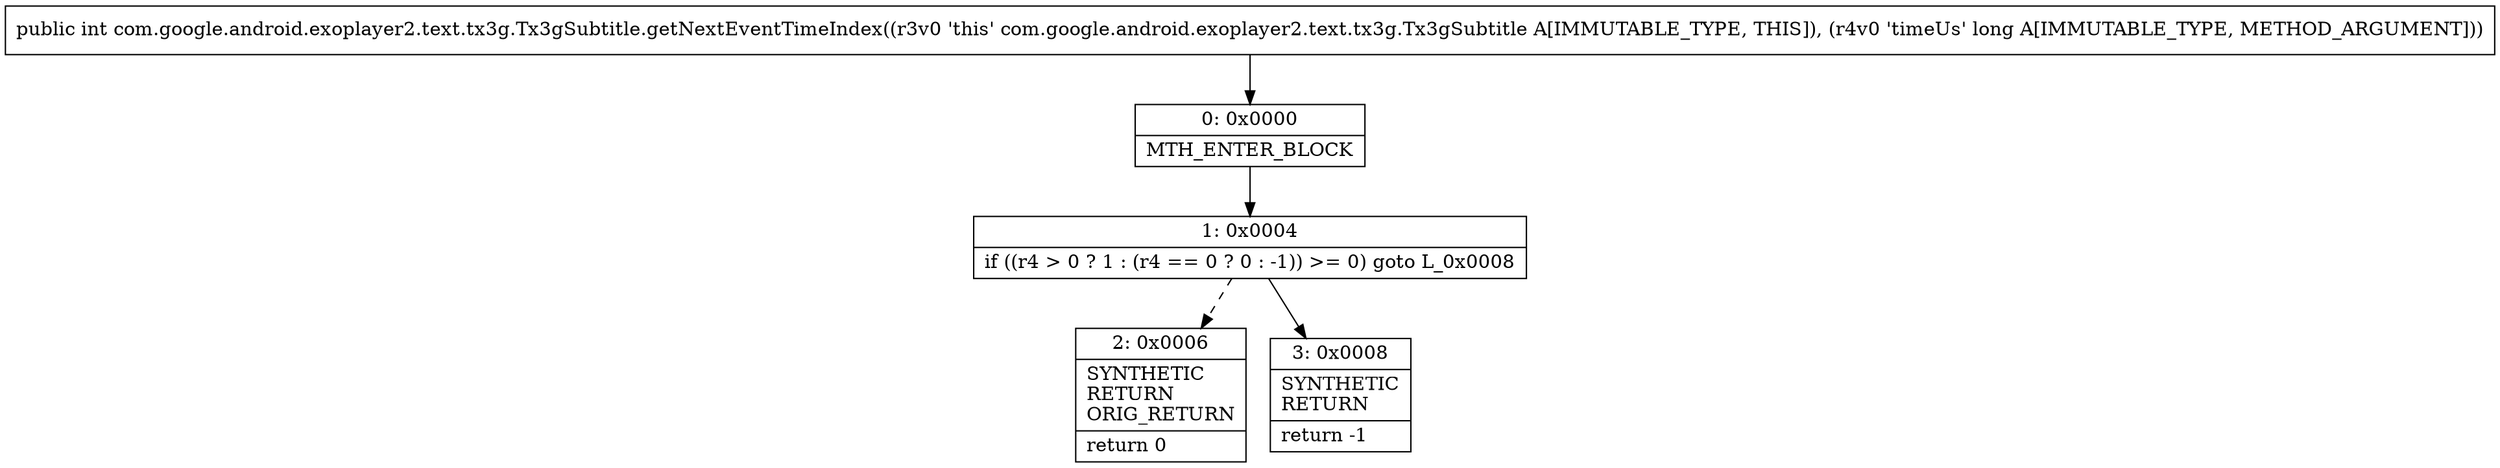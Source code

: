 digraph "CFG forcom.google.android.exoplayer2.text.tx3g.Tx3gSubtitle.getNextEventTimeIndex(J)I" {
Node_0 [shape=record,label="{0\:\ 0x0000|MTH_ENTER_BLOCK\l}"];
Node_1 [shape=record,label="{1\:\ 0x0004|if ((r4 \> 0 ? 1 : (r4 == 0 ? 0 : \-1)) \>= 0) goto L_0x0008\l}"];
Node_2 [shape=record,label="{2\:\ 0x0006|SYNTHETIC\lRETURN\lORIG_RETURN\l|return 0\l}"];
Node_3 [shape=record,label="{3\:\ 0x0008|SYNTHETIC\lRETURN\l|return \-1\l}"];
MethodNode[shape=record,label="{public int com.google.android.exoplayer2.text.tx3g.Tx3gSubtitle.getNextEventTimeIndex((r3v0 'this' com.google.android.exoplayer2.text.tx3g.Tx3gSubtitle A[IMMUTABLE_TYPE, THIS]), (r4v0 'timeUs' long A[IMMUTABLE_TYPE, METHOD_ARGUMENT])) }"];
MethodNode -> Node_0;
Node_0 -> Node_1;
Node_1 -> Node_2[style=dashed];
Node_1 -> Node_3;
}

